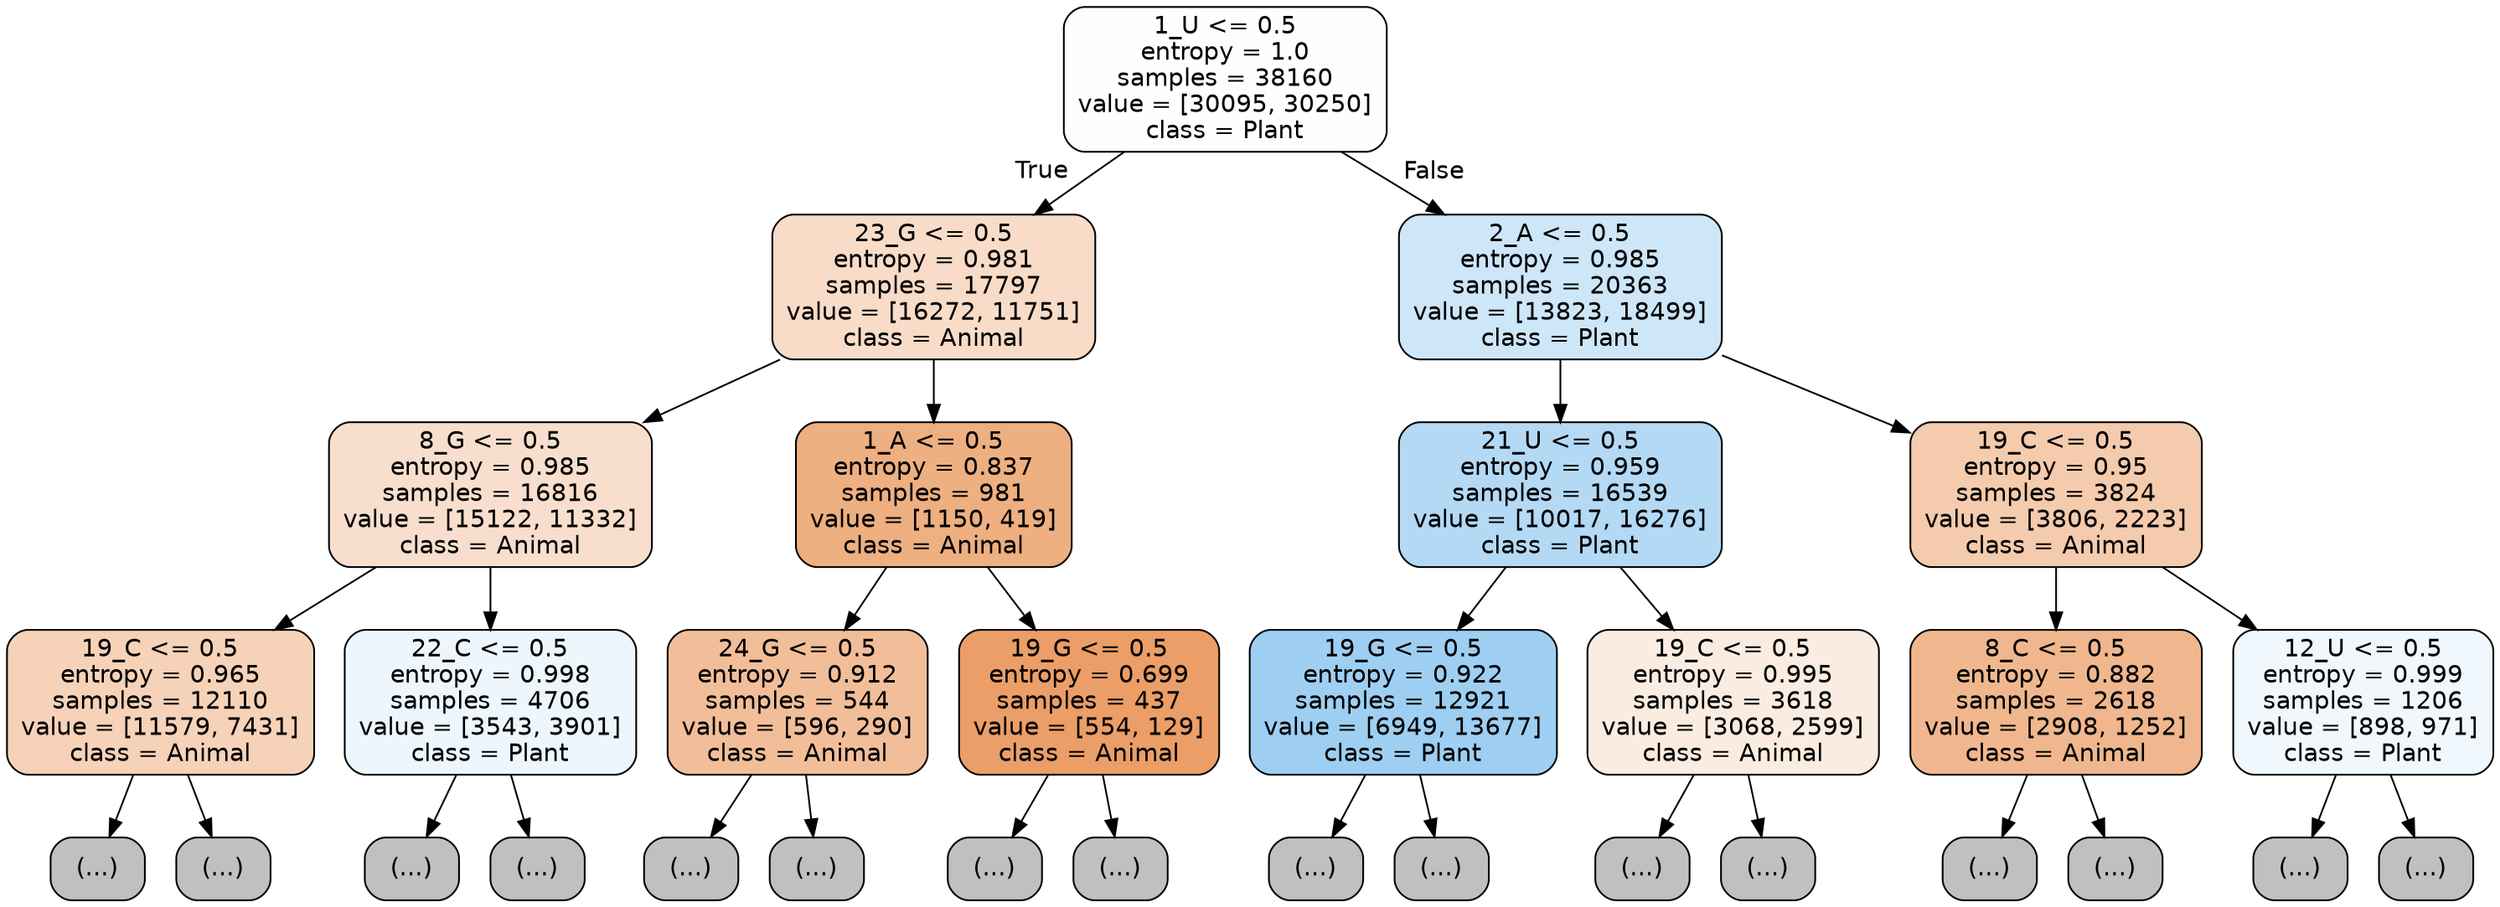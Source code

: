digraph Tree {
node [shape=box, style="filled, rounded", color="black", fontname="helvetica"] ;
edge [fontname="helvetica"] ;
0 [label="1_U <= 0.5\nentropy = 1.0\nsamples = 38160\nvalue = [30095, 30250]\nclass = Plant", fillcolor="#fefeff"] ;
1 [label="23_G <= 0.5\nentropy = 0.981\nsamples = 17797\nvalue = [16272, 11751]\nclass = Animal", fillcolor="#f8dcc8"] ;
0 -> 1 [labeldistance=2.5, labelangle=45, headlabel="True"] ;
2 [label="8_G <= 0.5\nentropy = 0.985\nsamples = 16816\nvalue = [15122, 11332]\nclass = Animal", fillcolor="#f8dfcd"] ;
1 -> 2 ;
3 [label="19_C <= 0.5\nentropy = 0.965\nsamples = 12110\nvalue = [11579, 7431]\nclass = Animal", fillcolor="#f6d2b8"] ;
2 -> 3 ;
4 [label="(...)", fillcolor="#C0C0C0"] ;
3 -> 4 ;
4859 [label="(...)", fillcolor="#C0C0C0"] ;
3 -> 4859 ;
6506 [label="22_C <= 0.5\nentropy = 0.998\nsamples = 4706\nvalue = [3543, 3901]\nclass = Plant", fillcolor="#edf6fd"] ;
2 -> 6506 ;
6507 [label="(...)", fillcolor="#C0C0C0"] ;
6506 -> 6507 ;
8690 [label="(...)", fillcolor="#C0C0C0"] ;
6506 -> 8690 ;
9003 [label="1_A <= 0.5\nentropy = 0.837\nsamples = 981\nvalue = [1150, 419]\nclass = Animal", fillcolor="#eeaf81"] ;
1 -> 9003 ;
9004 [label="24_G <= 0.5\nentropy = 0.912\nsamples = 544\nvalue = [596, 290]\nclass = Animal", fillcolor="#f2be99"] ;
9003 -> 9004 ;
9005 [label="(...)", fillcolor="#C0C0C0"] ;
9004 -> 9005 ;
9258 [label="(...)", fillcolor="#C0C0C0"] ;
9004 -> 9258 ;
9291 [label="19_G <= 0.5\nentropy = 0.699\nsamples = 437\nvalue = [554, 129]\nclass = Animal", fillcolor="#eb9e67"] ;
9003 -> 9291 ;
9292 [label="(...)", fillcolor="#C0C0C0"] ;
9291 -> 9292 ;
9441 [label="(...)", fillcolor="#C0C0C0"] ;
9291 -> 9441 ;
9512 [label="2_A <= 0.5\nentropy = 0.985\nsamples = 20363\nvalue = [13823, 18499]\nclass = Plant", fillcolor="#cde6f8"] ;
0 -> 9512 [labeldistance=2.5, labelangle=-45, headlabel="False"] ;
9513 [label="21_U <= 0.5\nentropy = 0.959\nsamples = 16539\nvalue = [10017, 16276]\nclass = Plant", fillcolor="#b3d9f5"] ;
9512 -> 9513 ;
9514 [label="19_G <= 0.5\nentropy = 0.922\nsamples = 12921\nvalue = [6949, 13677]\nclass = Plant", fillcolor="#9ecff2"] ;
9513 -> 9514 ;
9515 [label="(...)", fillcolor="#C0C0C0"] ;
9514 -> 9515 ;
13052 [label="(...)", fillcolor="#C0C0C0"] ;
9514 -> 13052 ;
14311 [label="19_C <= 0.5\nentropy = 0.995\nsamples = 3618\nvalue = [3068, 2599]\nclass = Animal", fillcolor="#fbece1"] ;
9513 -> 14311 ;
14312 [label="(...)", fillcolor="#C0C0C0"] ;
14311 -> 14312 ;
15383 [label="(...)", fillcolor="#C0C0C0"] ;
14311 -> 15383 ;
15744 [label="19_C <= 0.5\nentropy = 0.95\nsamples = 3824\nvalue = [3806, 2223]\nclass = Animal", fillcolor="#f4cbad"] ;
9512 -> 15744 ;
15745 [label="8_C <= 0.5\nentropy = 0.882\nsamples = 2618\nvalue = [2908, 1252]\nclass = Animal", fillcolor="#f0b78e"] ;
15744 -> 15745 ;
15746 [label="(...)", fillcolor="#C0C0C0"] ;
15745 -> 15746 ;
16603 [label="(...)", fillcolor="#C0C0C0"] ;
15745 -> 16603 ;
16840 [label="12_U <= 0.5\nentropy = 0.999\nsamples = 1206\nvalue = [898, 971]\nclass = Plant", fillcolor="#f0f8fd"] ;
15744 -> 16840 ;
16841 [label="(...)", fillcolor="#C0C0C0"] ;
16840 -> 16841 ;
17088 [label="(...)", fillcolor="#C0C0C0"] ;
16840 -> 17088 ;
}